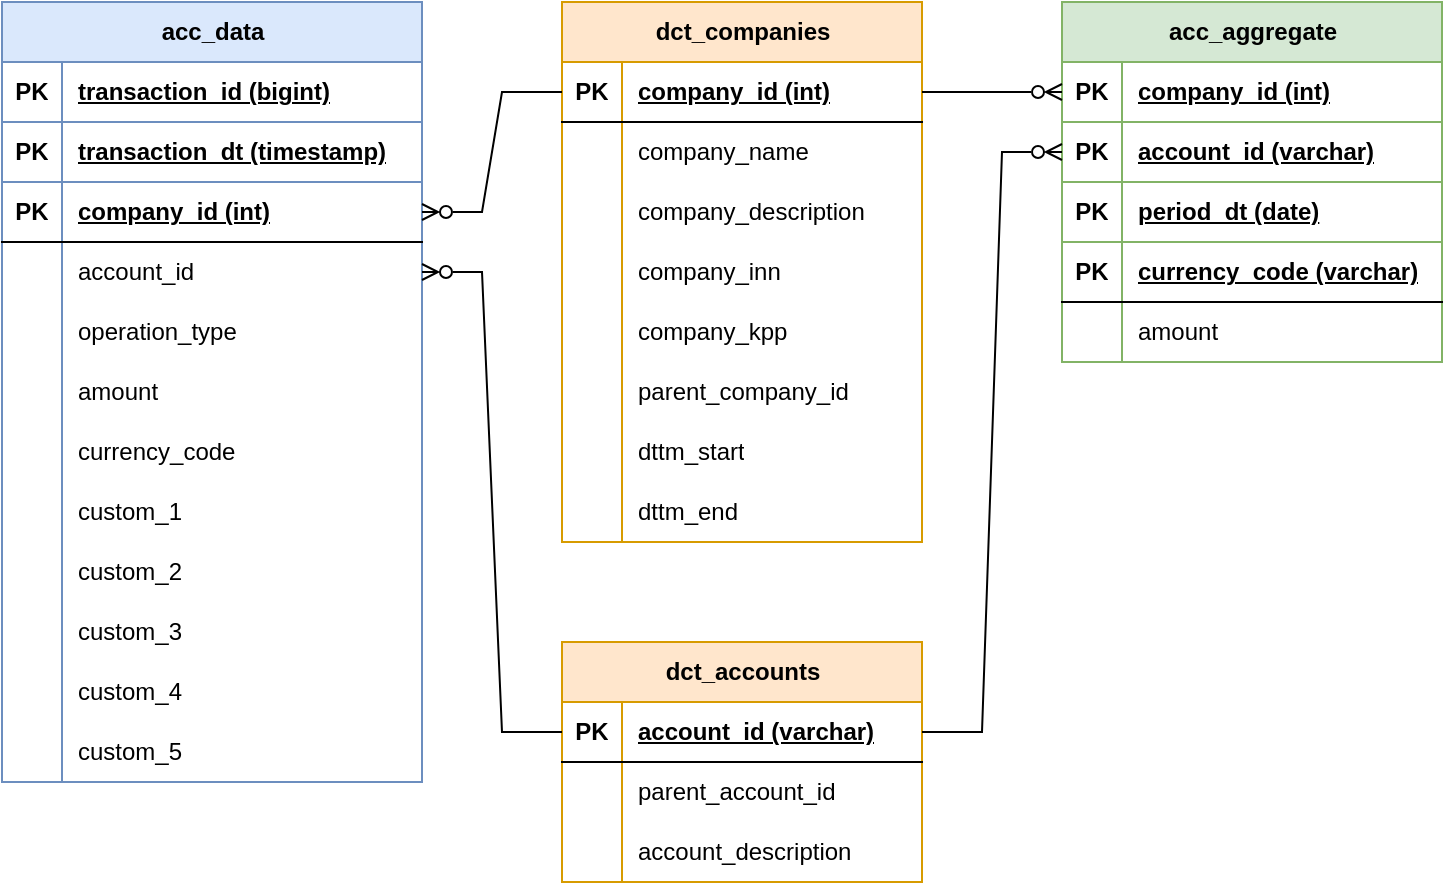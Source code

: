 <mxfile version="22.1.2" type="device">
  <diagram name="Page-1" id="fPIB17gIqTnsilojCMLU">
    <mxGraphModel dx="1434" dy="842" grid="1" gridSize="10" guides="1" tooltips="1" connect="1" arrows="1" fold="1" page="1" pageScale="1" pageWidth="850" pageHeight="1100" math="0" shadow="0">
      <root>
        <mxCell id="0" />
        <mxCell id="1" parent="0" />
        <mxCell id="TmbHdlE949UfMgDVK-YK-1" value="dct_accounts" style="shape=table;startSize=30;container=1;collapsible=1;childLayout=tableLayout;fixedRows=1;rowLines=0;fontStyle=1;align=center;resizeLast=1;html=1;fillColor=#ffe6cc;strokeColor=#d79b00;" vertex="1" parent="1">
          <mxGeometry x="360" y="480" width="180" height="120" as="geometry" />
        </mxCell>
        <mxCell id="TmbHdlE949UfMgDVK-YK-2" value="" style="shape=tableRow;horizontal=0;startSize=0;swimlaneHead=0;swimlaneBody=0;fillColor=none;collapsible=0;dropTarget=0;points=[[0,0.5],[1,0.5]];portConstraint=eastwest;top=0;left=0;right=0;bottom=1;" vertex="1" parent="TmbHdlE949UfMgDVK-YK-1">
          <mxGeometry y="30" width="180" height="30" as="geometry" />
        </mxCell>
        <mxCell id="TmbHdlE949UfMgDVK-YK-3" value="PK" style="shape=partialRectangle;connectable=0;fillColor=none;top=0;left=0;bottom=0;right=0;fontStyle=1;overflow=hidden;whiteSpace=wrap;html=1;" vertex="1" parent="TmbHdlE949UfMgDVK-YK-2">
          <mxGeometry width="30" height="30" as="geometry">
            <mxRectangle width="30" height="30" as="alternateBounds" />
          </mxGeometry>
        </mxCell>
        <mxCell id="TmbHdlE949UfMgDVK-YK-4" value="account_id (varchar)" style="shape=partialRectangle;connectable=0;fillColor=none;top=0;left=0;bottom=0;right=0;align=left;spacingLeft=6;fontStyle=5;overflow=hidden;whiteSpace=wrap;html=1;" vertex="1" parent="TmbHdlE949UfMgDVK-YK-2">
          <mxGeometry x="30" width="150" height="30" as="geometry">
            <mxRectangle width="150" height="30" as="alternateBounds" />
          </mxGeometry>
        </mxCell>
        <mxCell id="TmbHdlE949UfMgDVK-YK-5" value="" style="shape=tableRow;horizontal=0;startSize=0;swimlaneHead=0;swimlaneBody=0;fillColor=none;collapsible=0;dropTarget=0;points=[[0,0.5],[1,0.5]];portConstraint=eastwest;top=0;left=0;right=0;bottom=0;" vertex="1" parent="TmbHdlE949UfMgDVK-YK-1">
          <mxGeometry y="60" width="180" height="30" as="geometry" />
        </mxCell>
        <mxCell id="TmbHdlE949UfMgDVK-YK-6" value="" style="shape=partialRectangle;connectable=0;fillColor=none;top=0;left=0;bottom=0;right=0;editable=1;overflow=hidden;whiteSpace=wrap;html=1;" vertex="1" parent="TmbHdlE949UfMgDVK-YK-5">
          <mxGeometry width="30" height="30" as="geometry">
            <mxRectangle width="30" height="30" as="alternateBounds" />
          </mxGeometry>
        </mxCell>
        <mxCell id="TmbHdlE949UfMgDVK-YK-7" value="parent_account_id" style="shape=partialRectangle;connectable=0;fillColor=none;top=0;left=0;bottom=0;right=0;align=left;spacingLeft=6;overflow=hidden;whiteSpace=wrap;html=1;" vertex="1" parent="TmbHdlE949UfMgDVK-YK-5">
          <mxGeometry x="30" width="150" height="30" as="geometry">
            <mxRectangle width="150" height="30" as="alternateBounds" />
          </mxGeometry>
        </mxCell>
        <mxCell id="TmbHdlE949UfMgDVK-YK-8" value="" style="shape=tableRow;horizontal=0;startSize=0;swimlaneHead=0;swimlaneBody=0;fillColor=none;collapsible=0;dropTarget=0;points=[[0,0.5],[1,0.5]];portConstraint=eastwest;top=0;left=0;right=0;bottom=0;" vertex="1" parent="TmbHdlE949UfMgDVK-YK-1">
          <mxGeometry y="90" width="180" height="30" as="geometry" />
        </mxCell>
        <mxCell id="TmbHdlE949UfMgDVK-YK-9" value="" style="shape=partialRectangle;connectable=0;fillColor=none;top=0;left=0;bottom=0;right=0;editable=1;overflow=hidden;whiteSpace=wrap;html=1;" vertex="1" parent="TmbHdlE949UfMgDVK-YK-8">
          <mxGeometry width="30" height="30" as="geometry">
            <mxRectangle width="30" height="30" as="alternateBounds" />
          </mxGeometry>
        </mxCell>
        <mxCell id="TmbHdlE949UfMgDVK-YK-10" value="account_description" style="shape=partialRectangle;connectable=0;fillColor=none;top=0;left=0;bottom=0;right=0;align=left;spacingLeft=6;overflow=hidden;whiteSpace=wrap;html=1;" vertex="1" parent="TmbHdlE949UfMgDVK-YK-8">
          <mxGeometry x="30" width="150" height="30" as="geometry">
            <mxRectangle width="150" height="30" as="alternateBounds" />
          </mxGeometry>
        </mxCell>
        <mxCell id="TmbHdlE949UfMgDVK-YK-14" value="dct_companies" style="shape=table;startSize=30;container=1;collapsible=1;childLayout=tableLayout;fixedRows=1;rowLines=0;fontStyle=1;align=center;resizeLast=1;html=1;fillColor=#ffe6cc;strokeColor=#d79b00;" vertex="1" parent="1">
          <mxGeometry x="360" y="160" width="180" height="270" as="geometry" />
        </mxCell>
        <mxCell id="TmbHdlE949UfMgDVK-YK-15" value="" style="shape=tableRow;horizontal=0;startSize=0;swimlaneHead=0;swimlaneBody=0;fillColor=none;collapsible=0;dropTarget=0;points=[[0,0.5],[1,0.5]];portConstraint=eastwest;top=0;left=0;right=0;bottom=1;" vertex="1" parent="TmbHdlE949UfMgDVK-YK-14">
          <mxGeometry y="30" width="180" height="30" as="geometry" />
        </mxCell>
        <mxCell id="TmbHdlE949UfMgDVK-YK-16" value="PK" style="shape=partialRectangle;connectable=0;fillColor=none;top=0;left=0;bottom=0;right=0;fontStyle=1;overflow=hidden;whiteSpace=wrap;html=1;" vertex="1" parent="TmbHdlE949UfMgDVK-YK-15">
          <mxGeometry width="30" height="30" as="geometry">
            <mxRectangle width="30" height="30" as="alternateBounds" />
          </mxGeometry>
        </mxCell>
        <mxCell id="TmbHdlE949UfMgDVK-YK-17" value="company_id (int)" style="shape=partialRectangle;connectable=0;fillColor=none;top=0;left=0;bottom=0;right=0;align=left;spacingLeft=6;fontStyle=5;overflow=hidden;whiteSpace=wrap;html=1;" vertex="1" parent="TmbHdlE949UfMgDVK-YK-15">
          <mxGeometry x="30" width="150" height="30" as="geometry">
            <mxRectangle width="150" height="30" as="alternateBounds" />
          </mxGeometry>
        </mxCell>
        <mxCell id="TmbHdlE949UfMgDVK-YK-18" value="" style="shape=tableRow;horizontal=0;startSize=0;swimlaneHead=0;swimlaneBody=0;fillColor=none;collapsible=0;dropTarget=0;points=[[0,0.5],[1,0.5]];portConstraint=eastwest;top=0;left=0;right=0;bottom=0;" vertex="1" parent="TmbHdlE949UfMgDVK-YK-14">
          <mxGeometry y="60" width="180" height="30" as="geometry" />
        </mxCell>
        <mxCell id="TmbHdlE949UfMgDVK-YK-19" value="" style="shape=partialRectangle;connectable=0;fillColor=none;top=0;left=0;bottom=0;right=0;editable=1;overflow=hidden;whiteSpace=wrap;html=1;" vertex="1" parent="TmbHdlE949UfMgDVK-YK-18">
          <mxGeometry width="30" height="30" as="geometry">
            <mxRectangle width="30" height="30" as="alternateBounds" />
          </mxGeometry>
        </mxCell>
        <mxCell id="TmbHdlE949UfMgDVK-YK-20" value="company_name" style="shape=partialRectangle;connectable=0;fillColor=none;top=0;left=0;bottom=0;right=0;align=left;spacingLeft=6;overflow=hidden;whiteSpace=wrap;html=1;" vertex="1" parent="TmbHdlE949UfMgDVK-YK-18">
          <mxGeometry x="30" width="150" height="30" as="geometry">
            <mxRectangle width="150" height="30" as="alternateBounds" />
          </mxGeometry>
        </mxCell>
        <mxCell id="TmbHdlE949UfMgDVK-YK-21" value="" style="shape=tableRow;horizontal=0;startSize=0;swimlaneHead=0;swimlaneBody=0;fillColor=none;collapsible=0;dropTarget=0;points=[[0,0.5],[1,0.5]];portConstraint=eastwest;top=0;left=0;right=0;bottom=0;" vertex="1" parent="TmbHdlE949UfMgDVK-YK-14">
          <mxGeometry y="90" width="180" height="30" as="geometry" />
        </mxCell>
        <mxCell id="TmbHdlE949UfMgDVK-YK-22" value="" style="shape=partialRectangle;connectable=0;fillColor=none;top=0;left=0;bottom=0;right=0;editable=1;overflow=hidden;whiteSpace=wrap;html=1;" vertex="1" parent="TmbHdlE949UfMgDVK-YK-21">
          <mxGeometry width="30" height="30" as="geometry">
            <mxRectangle width="30" height="30" as="alternateBounds" />
          </mxGeometry>
        </mxCell>
        <mxCell id="TmbHdlE949UfMgDVK-YK-23" value="company_description" style="shape=partialRectangle;connectable=0;fillColor=none;top=0;left=0;bottom=0;right=0;align=left;spacingLeft=6;overflow=hidden;whiteSpace=wrap;html=1;" vertex="1" parent="TmbHdlE949UfMgDVK-YK-21">
          <mxGeometry x="30" width="150" height="30" as="geometry">
            <mxRectangle width="150" height="30" as="alternateBounds" />
          </mxGeometry>
        </mxCell>
        <mxCell id="TmbHdlE949UfMgDVK-YK-24" value="" style="shape=tableRow;horizontal=0;startSize=0;swimlaneHead=0;swimlaneBody=0;fillColor=none;collapsible=0;dropTarget=0;points=[[0,0.5],[1,0.5]];portConstraint=eastwest;top=0;left=0;right=0;bottom=0;" vertex="1" parent="TmbHdlE949UfMgDVK-YK-14">
          <mxGeometry y="120" width="180" height="30" as="geometry" />
        </mxCell>
        <mxCell id="TmbHdlE949UfMgDVK-YK-25" value="" style="shape=partialRectangle;connectable=0;fillColor=none;top=0;left=0;bottom=0;right=0;editable=1;overflow=hidden;whiteSpace=wrap;html=1;" vertex="1" parent="TmbHdlE949UfMgDVK-YK-24">
          <mxGeometry width="30" height="30" as="geometry">
            <mxRectangle width="30" height="30" as="alternateBounds" />
          </mxGeometry>
        </mxCell>
        <mxCell id="TmbHdlE949UfMgDVK-YK-26" value="company_inn" style="shape=partialRectangle;connectable=0;fillColor=none;top=0;left=0;bottom=0;right=0;align=left;spacingLeft=6;overflow=hidden;whiteSpace=wrap;html=1;" vertex="1" parent="TmbHdlE949UfMgDVK-YK-24">
          <mxGeometry x="30" width="150" height="30" as="geometry">
            <mxRectangle width="150" height="30" as="alternateBounds" />
          </mxGeometry>
        </mxCell>
        <mxCell id="TmbHdlE949UfMgDVK-YK-27" value="" style="shape=tableRow;horizontal=0;startSize=0;swimlaneHead=0;swimlaneBody=0;fillColor=none;collapsible=0;dropTarget=0;points=[[0,0.5],[1,0.5]];portConstraint=eastwest;top=0;left=0;right=0;bottom=0;" vertex="1" parent="TmbHdlE949UfMgDVK-YK-14">
          <mxGeometry y="150" width="180" height="30" as="geometry" />
        </mxCell>
        <mxCell id="TmbHdlE949UfMgDVK-YK-28" value="" style="shape=partialRectangle;connectable=0;fillColor=none;top=0;left=0;bottom=0;right=0;editable=1;overflow=hidden;whiteSpace=wrap;html=1;" vertex="1" parent="TmbHdlE949UfMgDVK-YK-27">
          <mxGeometry width="30" height="30" as="geometry">
            <mxRectangle width="30" height="30" as="alternateBounds" />
          </mxGeometry>
        </mxCell>
        <mxCell id="TmbHdlE949UfMgDVK-YK-29" value="company_kpp" style="shape=partialRectangle;connectable=0;fillColor=none;top=0;left=0;bottom=0;right=0;align=left;spacingLeft=6;overflow=hidden;whiteSpace=wrap;html=1;" vertex="1" parent="TmbHdlE949UfMgDVK-YK-27">
          <mxGeometry x="30" width="150" height="30" as="geometry">
            <mxRectangle width="150" height="30" as="alternateBounds" />
          </mxGeometry>
        </mxCell>
        <mxCell id="TmbHdlE949UfMgDVK-YK-30" value="" style="shape=tableRow;horizontal=0;startSize=0;swimlaneHead=0;swimlaneBody=0;fillColor=none;collapsible=0;dropTarget=0;points=[[0,0.5],[1,0.5]];portConstraint=eastwest;top=0;left=0;right=0;bottom=0;" vertex="1" parent="TmbHdlE949UfMgDVK-YK-14">
          <mxGeometry y="180" width="180" height="30" as="geometry" />
        </mxCell>
        <mxCell id="TmbHdlE949UfMgDVK-YK-31" value="" style="shape=partialRectangle;connectable=0;fillColor=none;top=0;left=0;bottom=0;right=0;editable=1;overflow=hidden;whiteSpace=wrap;html=1;" vertex="1" parent="TmbHdlE949UfMgDVK-YK-30">
          <mxGeometry width="30" height="30" as="geometry">
            <mxRectangle width="30" height="30" as="alternateBounds" />
          </mxGeometry>
        </mxCell>
        <mxCell id="TmbHdlE949UfMgDVK-YK-32" value="parent_company_id" style="shape=partialRectangle;connectable=0;fillColor=none;top=0;left=0;bottom=0;right=0;align=left;spacingLeft=6;overflow=hidden;whiteSpace=wrap;html=1;" vertex="1" parent="TmbHdlE949UfMgDVK-YK-30">
          <mxGeometry x="30" width="150" height="30" as="geometry">
            <mxRectangle width="150" height="30" as="alternateBounds" />
          </mxGeometry>
        </mxCell>
        <mxCell id="TmbHdlE949UfMgDVK-YK-33" value="" style="shape=tableRow;horizontal=0;startSize=0;swimlaneHead=0;swimlaneBody=0;fillColor=none;collapsible=0;dropTarget=0;points=[[0,0.5],[1,0.5]];portConstraint=eastwest;top=0;left=0;right=0;bottom=0;" vertex="1" parent="TmbHdlE949UfMgDVK-YK-14">
          <mxGeometry y="210" width="180" height="30" as="geometry" />
        </mxCell>
        <mxCell id="TmbHdlE949UfMgDVK-YK-34" value="" style="shape=partialRectangle;connectable=0;fillColor=none;top=0;left=0;bottom=0;right=0;editable=1;overflow=hidden;whiteSpace=wrap;html=1;" vertex="1" parent="TmbHdlE949UfMgDVK-YK-33">
          <mxGeometry width="30" height="30" as="geometry">
            <mxRectangle width="30" height="30" as="alternateBounds" />
          </mxGeometry>
        </mxCell>
        <mxCell id="TmbHdlE949UfMgDVK-YK-35" value="dttm_start" style="shape=partialRectangle;connectable=0;fillColor=none;top=0;left=0;bottom=0;right=0;align=left;spacingLeft=6;overflow=hidden;whiteSpace=wrap;html=1;" vertex="1" parent="TmbHdlE949UfMgDVK-YK-33">
          <mxGeometry x="30" width="150" height="30" as="geometry">
            <mxRectangle width="150" height="30" as="alternateBounds" />
          </mxGeometry>
        </mxCell>
        <mxCell id="TmbHdlE949UfMgDVK-YK-36" value="" style="shape=tableRow;horizontal=0;startSize=0;swimlaneHead=0;swimlaneBody=0;fillColor=none;collapsible=0;dropTarget=0;points=[[0,0.5],[1,0.5]];portConstraint=eastwest;top=0;left=0;right=0;bottom=0;" vertex="1" parent="TmbHdlE949UfMgDVK-YK-14">
          <mxGeometry y="240" width="180" height="30" as="geometry" />
        </mxCell>
        <mxCell id="TmbHdlE949UfMgDVK-YK-37" value="" style="shape=partialRectangle;connectable=0;fillColor=none;top=0;left=0;bottom=0;right=0;editable=1;overflow=hidden;whiteSpace=wrap;html=1;" vertex="1" parent="TmbHdlE949UfMgDVK-YK-36">
          <mxGeometry width="30" height="30" as="geometry">
            <mxRectangle width="30" height="30" as="alternateBounds" />
          </mxGeometry>
        </mxCell>
        <mxCell id="TmbHdlE949UfMgDVK-YK-38" value="dttm_end" style="shape=partialRectangle;connectable=0;fillColor=none;top=0;left=0;bottom=0;right=0;align=left;spacingLeft=6;overflow=hidden;whiteSpace=wrap;html=1;" vertex="1" parent="TmbHdlE949UfMgDVK-YK-36">
          <mxGeometry x="30" width="150" height="30" as="geometry">
            <mxRectangle width="150" height="30" as="alternateBounds" />
          </mxGeometry>
        </mxCell>
        <mxCell id="TmbHdlE949UfMgDVK-YK-39" value="acc_data" style="shape=table;startSize=30;container=1;collapsible=1;childLayout=tableLayout;fixedRows=1;rowLines=0;fontStyle=1;align=center;resizeLast=1;html=1;fillColor=#dae8fc;strokeColor=#6c8ebf;" vertex="1" parent="1">
          <mxGeometry x="80" y="160" width="210" height="390" as="geometry">
            <mxRectangle x="410" y="230" width="90" height="30" as="alternateBounds" />
          </mxGeometry>
        </mxCell>
        <mxCell id="TmbHdlE949UfMgDVK-YK-118" style="shape=tableRow;horizontal=0;startSize=0;swimlaneHead=0;swimlaneBody=0;fillColor=none;collapsible=0;dropTarget=0;points=[[0,0.5],[1,0.5]];portConstraint=eastwest;top=0;left=0;right=0;bottom=1;strokeColor=inherit;swimlaneLine=1;" vertex="1" parent="TmbHdlE949UfMgDVK-YK-39">
          <mxGeometry y="30" width="210" height="30" as="geometry" />
        </mxCell>
        <mxCell id="TmbHdlE949UfMgDVK-YK-119" value="PK" style="shape=partialRectangle;connectable=0;fillColor=none;top=0;left=0;bottom=0;right=0;fontStyle=1;overflow=hidden;whiteSpace=wrap;html=1;" vertex="1" parent="TmbHdlE949UfMgDVK-YK-118">
          <mxGeometry width="30" height="30" as="geometry">
            <mxRectangle width="30" height="30" as="alternateBounds" />
          </mxGeometry>
        </mxCell>
        <mxCell id="TmbHdlE949UfMgDVK-YK-120" value="transaction_id (bigint)" style="shape=partialRectangle;connectable=0;fillColor=none;top=0;left=0;bottom=0;right=0;align=left;spacingLeft=6;fontStyle=5;overflow=hidden;whiteSpace=wrap;html=1;" vertex="1" parent="TmbHdlE949UfMgDVK-YK-118">
          <mxGeometry x="30" width="180" height="30" as="geometry">
            <mxRectangle width="180" height="30" as="alternateBounds" />
          </mxGeometry>
        </mxCell>
        <mxCell id="TmbHdlE949UfMgDVK-YK-121" style="shape=tableRow;horizontal=0;startSize=0;swimlaneHead=0;swimlaneBody=0;fillColor=none;collapsible=0;dropTarget=0;points=[[0,0.5],[1,0.5]];portConstraint=eastwest;top=0;left=0;right=0;bottom=1;strokeColor=inherit;rounded=0;" vertex="1" parent="TmbHdlE949UfMgDVK-YK-39">
          <mxGeometry y="60" width="210" height="30" as="geometry" />
        </mxCell>
        <mxCell id="TmbHdlE949UfMgDVK-YK-122" value="PK" style="shape=partialRectangle;connectable=0;fillColor=none;top=0;left=0;bottom=0;right=0;fontStyle=1;overflow=hidden;whiteSpace=wrap;html=1;" vertex="1" parent="TmbHdlE949UfMgDVK-YK-121">
          <mxGeometry width="30" height="30" as="geometry">
            <mxRectangle width="30" height="30" as="alternateBounds" />
          </mxGeometry>
        </mxCell>
        <mxCell id="TmbHdlE949UfMgDVK-YK-123" value="transaction_dt (timestamp)" style="shape=partialRectangle;connectable=0;fillColor=none;top=0;left=0;bottom=0;right=0;align=left;spacingLeft=6;fontStyle=5;overflow=hidden;whiteSpace=wrap;html=1;" vertex="1" parent="TmbHdlE949UfMgDVK-YK-121">
          <mxGeometry x="30" width="180" height="30" as="geometry">
            <mxRectangle width="180" height="30" as="alternateBounds" />
          </mxGeometry>
        </mxCell>
        <mxCell id="TmbHdlE949UfMgDVK-YK-40" value="" style="shape=tableRow;horizontal=0;startSize=0;swimlaneHead=0;swimlaneBody=0;fillColor=none;collapsible=0;dropTarget=0;points=[[0,0.5],[1,0.5]];portConstraint=eastwest;top=0;left=0;right=0;bottom=1;" vertex="1" parent="TmbHdlE949UfMgDVK-YK-39">
          <mxGeometry y="90" width="210" height="30" as="geometry" />
        </mxCell>
        <mxCell id="TmbHdlE949UfMgDVK-YK-41" value="PK" style="shape=partialRectangle;connectable=0;fillColor=none;top=0;left=0;bottom=0;right=0;fontStyle=1;overflow=hidden;whiteSpace=wrap;html=1;" vertex="1" parent="TmbHdlE949UfMgDVK-YK-40">
          <mxGeometry width="30" height="30" as="geometry">
            <mxRectangle width="30" height="30" as="alternateBounds" />
          </mxGeometry>
        </mxCell>
        <mxCell id="TmbHdlE949UfMgDVK-YK-42" value="company_id (int)" style="shape=partialRectangle;connectable=0;fillColor=none;top=0;left=0;bottom=0;right=0;align=left;spacingLeft=6;fontStyle=5;overflow=hidden;whiteSpace=wrap;html=1;" vertex="1" parent="TmbHdlE949UfMgDVK-YK-40">
          <mxGeometry x="30" width="180" height="30" as="geometry">
            <mxRectangle width="180" height="30" as="alternateBounds" />
          </mxGeometry>
        </mxCell>
        <mxCell id="TmbHdlE949UfMgDVK-YK-43" value="" style="shape=tableRow;horizontal=0;startSize=0;swimlaneHead=0;swimlaneBody=0;fillColor=none;collapsible=0;dropTarget=0;points=[[0,0.5],[1,0.5]];portConstraint=eastwest;top=0;left=0;right=0;bottom=0;" vertex="1" parent="TmbHdlE949UfMgDVK-YK-39">
          <mxGeometry y="120" width="210" height="30" as="geometry" />
        </mxCell>
        <mxCell id="TmbHdlE949UfMgDVK-YK-44" value="" style="shape=partialRectangle;connectable=0;fillColor=none;top=0;left=0;bottom=0;right=0;editable=1;overflow=hidden;whiteSpace=wrap;html=1;" vertex="1" parent="TmbHdlE949UfMgDVK-YK-43">
          <mxGeometry width="30" height="30" as="geometry">
            <mxRectangle width="30" height="30" as="alternateBounds" />
          </mxGeometry>
        </mxCell>
        <mxCell id="TmbHdlE949UfMgDVK-YK-45" value="account_id" style="shape=partialRectangle;connectable=0;fillColor=none;top=0;left=0;bottom=0;right=0;align=left;spacingLeft=6;overflow=hidden;whiteSpace=wrap;html=1;" vertex="1" parent="TmbHdlE949UfMgDVK-YK-43">
          <mxGeometry x="30" width="180" height="30" as="geometry">
            <mxRectangle width="180" height="30" as="alternateBounds" />
          </mxGeometry>
        </mxCell>
        <mxCell id="TmbHdlE949UfMgDVK-YK-46" value="" style="shape=tableRow;horizontal=0;startSize=0;swimlaneHead=0;swimlaneBody=0;fillColor=none;collapsible=0;dropTarget=0;points=[[0,0.5],[1,0.5]];portConstraint=eastwest;top=0;left=0;right=0;bottom=0;" vertex="1" parent="TmbHdlE949UfMgDVK-YK-39">
          <mxGeometry y="150" width="210" height="30" as="geometry" />
        </mxCell>
        <mxCell id="TmbHdlE949UfMgDVK-YK-47" value="" style="shape=partialRectangle;connectable=0;fillColor=none;top=0;left=0;bottom=0;right=0;editable=1;overflow=hidden;whiteSpace=wrap;html=1;" vertex="1" parent="TmbHdlE949UfMgDVK-YK-46">
          <mxGeometry width="30" height="30" as="geometry">
            <mxRectangle width="30" height="30" as="alternateBounds" />
          </mxGeometry>
        </mxCell>
        <mxCell id="TmbHdlE949UfMgDVK-YK-48" value="operation_type" style="shape=partialRectangle;connectable=0;fillColor=none;top=0;left=0;bottom=0;right=0;align=left;spacingLeft=6;overflow=hidden;whiteSpace=wrap;html=1;" vertex="1" parent="TmbHdlE949UfMgDVK-YK-46">
          <mxGeometry x="30" width="180" height="30" as="geometry">
            <mxRectangle width="180" height="30" as="alternateBounds" />
          </mxGeometry>
        </mxCell>
        <mxCell id="TmbHdlE949UfMgDVK-YK-49" value="" style="shape=tableRow;horizontal=0;startSize=0;swimlaneHead=0;swimlaneBody=0;fillColor=none;collapsible=0;dropTarget=0;points=[[0,0.5],[1,0.5]];portConstraint=eastwest;top=0;left=0;right=0;bottom=0;" vertex="1" parent="TmbHdlE949UfMgDVK-YK-39">
          <mxGeometry y="180" width="210" height="30" as="geometry" />
        </mxCell>
        <mxCell id="TmbHdlE949UfMgDVK-YK-50" value="" style="shape=partialRectangle;connectable=0;fillColor=none;top=0;left=0;bottom=0;right=0;editable=1;overflow=hidden;whiteSpace=wrap;html=1;" vertex="1" parent="TmbHdlE949UfMgDVK-YK-49">
          <mxGeometry width="30" height="30" as="geometry">
            <mxRectangle width="30" height="30" as="alternateBounds" />
          </mxGeometry>
        </mxCell>
        <mxCell id="TmbHdlE949UfMgDVK-YK-51" value="amount" style="shape=partialRectangle;connectable=0;fillColor=none;top=0;left=0;bottom=0;right=0;align=left;spacingLeft=6;overflow=hidden;whiteSpace=wrap;html=1;" vertex="1" parent="TmbHdlE949UfMgDVK-YK-49">
          <mxGeometry x="30" width="180" height="30" as="geometry">
            <mxRectangle width="180" height="30" as="alternateBounds" />
          </mxGeometry>
        </mxCell>
        <mxCell id="TmbHdlE949UfMgDVK-YK-52" value="" style="shape=tableRow;horizontal=0;startSize=0;swimlaneHead=0;swimlaneBody=0;fillColor=none;collapsible=0;dropTarget=0;points=[[0,0.5],[1,0.5]];portConstraint=eastwest;top=0;left=0;right=0;bottom=0;" vertex="1" parent="TmbHdlE949UfMgDVK-YK-39">
          <mxGeometry y="210" width="210" height="30" as="geometry" />
        </mxCell>
        <mxCell id="TmbHdlE949UfMgDVK-YK-53" value="" style="shape=partialRectangle;connectable=0;fillColor=none;top=0;left=0;bottom=0;right=0;editable=1;overflow=hidden;whiteSpace=wrap;html=1;" vertex="1" parent="TmbHdlE949UfMgDVK-YK-52">
          <mxGeometry width="30" height="30" as="geometry">
            <mxRectangle width="30" height="30" as="alternateBounds" />
          </mxGeometry>
        </mxCell>
        <mxCell id="TmbHdlE949UfMgDVK-YK-54" value="currency_code" style="shape=partialRectangle;connectable=0;fillColor=none;top=0;left=0;bottom=0;right=0;align=left;spacingLeft=6;overflow=hidden;whiteSpace=wrap;html=1;" vertex="1" parent="TmbHdlE949UfMgDVK-YK-52">
          <mxGeometry x="30" width="180" height="30" as="geometry">
            <mxRectangle width="180" height="30" as="alternateBounds" />
          </mxGeometry>
        </mxCell>
        <mxCell id="TmbHdlE949UfMgDVK-YK-55" value="" style="shape=tableRow;horizontal=0;startSize=0;swimlaneHead=0;swimlaneBody=0;fillColor=none;collapsible=0;dropTarget=0;points=[[0,0.5],[1,0.5]];portConstraint=eastwest;top=0;left=0;right=0;bottom=0;" vertex="1" parent="TmbHdlE949UfMgDVK-YK-39">
          <mxGeometry y="240" width="210" height="30" as="geometry" />
        </mxCell>
        <mxCell id="TmbHdlE949UfMgDVK-YK-56" value="" style="shape=partialRectangle;connectable=0;fillColor=none;top=0;left=0;bottom=0;right=0;editable=1;overflow=hidden;whiteSpace=wrap;html=1;" vertex="1" parent="TmbHdlE949UfMgDVK-YK-55">
          <mxGeometry width="30" height="30" as="geometry">
            <mxRectangle width="30" height="30" as="alternateBounds" />
          </mxGeometry>
        </mxCell>
        <mxCell id="TmbHdlE949UfMgDVK-YK-57" value="custom_1" style="shape=partialRectangle;connectable=0;fillColor=none;top=0;left=0;bottom=0;right=0;align=left;spacingLeft=6;overflow=hidden;whiteSpace=wrap;html=1;" vertex="1" parent="TmbHdlE949UfMgDVK-YK-55">
          <mxGeometry x="30" width="180" height="30" as="geometry">
            <mxRectangle width="180" height="30" as="alternateBounds" />
          </mxGeometry>
        </mxCell>
        <mxCell id="TmbHdlE949UfMgDVK-YK-58" value="" style="shape=tableRow;horizontal=0;startSize=0;swimlaneHead=0;swimlaneBody=0;fillColor=none;collapsible=0;dropTarget=0;points=[[0,0.5],[1,0.5]];portConstraint=eastwest;top=0;left=0;right=0;bottom=0;" vertex="1" parent="TmbHdlE949UfMgDVK-YK-39">
          <mxGeometry y="270" width="210" height="30" as="geometry" />
        </mxCell>
        <mxCell id="TmbHdlE949UfMgDVK-YK-59" value="" style="shape=partialRectangle;connectable=0;fillColor=none;top=0;left=0;bottom=0;right=0;editable=1;overflow=hidden;whiteSpace=wrap;html=1;" vertex="1" parent="TmbHdlE949UfMgDVK-YK-58">
          <mxGeometry width="30" height="30" as="geometry">
            <mxRectangle width="30" height="30" as="alternateBounds" />
          </mxGeometry>
        </mxCell>
        <mxCell id="TmbHdlE949UfMgDVK-YK-60" value="custom_2" style="shape=partialRectangle;connectable=0;fillColor=none;top=0;left=0;bottom=0;right=0;align=left;spacingLeft=6;overflow=hidden;whiteSpace=wrap;html=1;" vertex="1" parent="TmbHdlE949UfMgDVK-YK-58">
          <mxGeometry x="30" width="180" height="30" as="geometry">
            <mxRectangle width="180" height="30" as="alternateBounds" />
          </mxGeometry>
        </mxCell>
        <mxCell id="TmbHdlE949UfMgDVK-YK-61" value="" style="shape=tableRow;horizontal=0;startSize=0;swimlaneHead=0;swimlaneBody=0;fillColor=none;collapsible=0;dropTarget=0;points=[[0,0.5],[1,0.5]];portConstraint=eastwest;top=0;left=0;right=0;bottom=0;" vertex="1" parent="TmbHdlE949UfMgDVK-YK-39">
          <mxGeometry y="300" width="210" height="30" as="geometry" />
        </mxCell>
        <mxCell id="TmbHdlE949UfMgDVK-YK-62" value="" style="shape=partialRectangle;connectable=0;fillColor=none;top=0;left=0;bottom=0;right=0;editable=1;overflow=hidden;whiteSpace=wrap;html=1;" vertex="1" parent="TmbHdlE949UfMgDVK-YK-61">
          <mxGeometry width="30" height="30" as="geometry">
            <mxRectangle width="30" height="30" as="alternateBounds" />
          </mxGeometry>
        </mxCell>
        <mxCell id="TmbHdlE949UfMgDVK-YK-63" value="custom_3" style="shape=partialRectangle;connectable=0;fillColor=none;top=0;left=0;bottom=0;right=0;align=left;spacingLeft=6;overflow=hidden;whiteSpace=wrap;html=1;" vertex="1" parent="TmbHdlE949UfMgDVK-YK-61">
          <mxGeometry x="30" width="180" height="30" as="geometry">
            <mxRectangle width="180" height="30" as="alternateBounds" />
          </mxGeometry>
        </mxCell>
        <mxCell id="TmbHdlE949UfMgDVK-YK-124" value="" style="shape=tableRow;horizontal=0;startSize=0;swimlaneHead=0;swimlaneBody=0;fillColor=none;collapsible=0;dropTarget=0;points=[[0,0.5],[1,0.5]];portConstraint=eastwest;top=0;left=0;right=0;bottom=0;" vertex="1" parent="TmbHdlE949UfMgDVK-YK-39">
          <mxGeometry y="330" width="210" height="30" as="geometry" />
        </mxCell>
        <mxCell id="TmbHdlE949UfMgDVK-YK-125" value="" style="shape=partialRectangle;connectable=0;fillColor=none;top=0;left=0;bottom=0;right=0;editable=1;overflow=hidden;whiteSpace=wrap;html=1;" vertex="1" parent="TmbHdlE949UfMgDVK-YK-124">
          <mxGeometry width="30" height="30" as="geometry">
            <mxRectangle width="30" height="30" as="alternateBounds" />
          </mxGeometry>
        </mxCell>
        <mxCell id="TmbHdlE949UfMgDVK-YK-126" value="custom_4" style="shape=partialRectangle;connectable=0;fillColor=none;top=0;left=0;bottom=0;right=0;align=left;spacingLeft=6;overflow=hidden;whiteSpace=wrap;html=1;" vertex="1" parent="TmbHdlE949UfMgDVK-YK-124">
          <mxGeometry x="30" width="180" height="30" as="geometry">
            <mxRectangle width="180" height="30" as="alternateBounds" />
          </mxGeometry>
        </mxCell>
        <mxCell id="TmbHdlE949UfMgDVK-YK-127" value="" style="shape=tableRow;horizontal=0;startSize=0;swimlaneHead=0;swimlaneBody=0;fillColor=none;collapsible=0;dropTarget=0;points=[[0,0.5],[1,0.5]];portConstraint=eastwest;top=0;left=0;right=0;bottom=0;" vertex="1" parent="TmbHdlE949UfMgDVK-YK-39">
          <mxGeometry y="360" width="210" height="30" as="geometry" />
        </mxCell>
        <mxCell id="TmbHdlE949UfMgDVK-YK-128" value="" style="shape=partialRectangle;connectable=0;fillColor=none;top=0;left=0;bottom=0;right=0;editable=1;overflow=hidden;whiteSpace=wrap;html=1;" vertex="1" parent="TmbHdlE949UfMgDVK-YK-127">
          <mxGeometry width="30" height="30" as="geometry">
            <mxRectangle width="30" height="30" as="alternateBounds" />
          </mxGeometry>
        </mxCell>
        <mxCell id="TmbHdlE949UfMgDVK-YK-129" value="custom_5" style="shape=partialRectangle;connectable=0;fillColor=none;top=0;left=0;bottom=0;right=0;align=left;spacingLeft=6;overflow=hidden;whiteSpace=wrap;html=1;" vertex="1" parent="TmbHdlE949UfMgDVK-YK-127">
          <mxGeometry x="30" width="180" height="30" as="geometry">
            <mxRectangle width="180" height="30" as="alternateBounds" />
          </mxGeometry>
        </mxCell>
        <mxCell id="TmbHdlE949UfMgDVK-YK-130" value="" style="edgeStyle=entityRelationEdgeStyle;fontSize=12;html=1;endArrow=ERzeroToMany;rounded=0;endFill=0;" edge="1" parent="1" source="TmbHdlE949UfMgDVK-YK-2" target="TmbHdlE949UfMgDVK-YK-43">
          <mxGeometry width="100" height="100" relative="1" as="geometry">
            <mxPoint x="760" y="720" as="sourcePoint" />
            <mxPoint x="860" y="620" as="targetPoint" />
          </mxGeometry>
        </mxCell>
        <mxCell id="TmbHdlE949UfMgDVK-YK-131" value="" style="edgeStyle=entityRelationEdgeStyle;fontSize=12;html=1;endArrow=ERzeroToMany;rounded=0;endFill=0;" edge="1" parent="1" source="TmbHdlE949UfMgDVK-YK-15" target="TmbHdlE949UfMgDVK-YK-40">
          <mxGeometry width="100" height="100" relative="1" as="geometry">
            <mxPoint x="660" y="485" as="sourcePoint" />
            <mxPoint x="780" y="575" as="targetPoint" />
          </mxGeometry>
        </mxCell>
        <mxCell id="TmbHdlE949UfMgDVK-YK-132" value="acc_aggregate" style="shape=table;startSize=30;container=1;collapsible=1;childLayout=tableLayout;fixedRows=1;rowLines=0;fontStyle=1;align=center;resizeLast=1;html=1;fillColor=#d5e8d4;strokeColor=#82b366;" vertex="1" parent="1">
          <mxGeometry x="610" y="160" width="190" height="180" as="geometry">
            <mxRectangle x="410" y="230" width="90" height="30" as="alternateBounds" />
          </mxGeometry>
        </mxCell>
        <mxCell id="TmbHdlE949UfMgDVK-YK-133" style="shape=tableRow;horizontal=0;startSize=0;swimlaneHead=0;swimlaneBody=0;fillColor=none;collapsible=0;dropTarget=0;points=[[0,0.5],[1,0.5]];portConstraint=eastwest;top=0;left=0;right=0;bottom=1;strokeColor=inherit;swimlaneLine=1;" vertex="1" parent="TmbHdlE949UfMgDVK-YK-132">
          <mxGeometry y="30" width="190" height="30" as="geometry" />
        </mxCell>
        <mxCell id="TmbHdlE949UfMgDVK-YK-134" value="PK" style="shape=partialRectangle;connectable=0;fillColor=none;top=0;left=0;bottom=0;right=0;fontStyle=1;overflow=hidden;whiteSpace=wrap;html=1;" vertex="1" parent="TmbHdlE949UfMgDVK-YK-133">
          <mxGeometry width="30" height="30" as="geometry">
            <mxRectangle width="30" height="30" as="alternateBounds" />
          </mxGeometry>
        </mxCell>
        <mxCell id="TmbHdlE949UfMgDVK-YK-135" value="company_id (int)" style="shape=partialRectangle;connectable=0;fillColor=none;top=0;left=0;bottom=0;right=0;align=left;spacingLeft=6;fontStyle=5;overflow=hidden;whiteSpace=wrap;html=1;" vertex="1" parent="TmbHdlE949UfMgDVK-YK-133">
          <mxGeometry x="30" width="160" height="30" as="geometry">
            <mxRectangle width="160" height="30" as="alternateBounds" />
          </mxGeometry>
        </mxCell>
        <mxCell id="TmbHdlE949UfMgDVK-YK-169" style="shape=tableRow;horizontal=0;startSize=0;swimlaneHead=0;swimlaneBody=0;fillColor=none;collapsible=0;dropTarget=0;points=[[0,0.5],[1,0.5]];portConstraint=eastwest;top=0;left=0;right=0;bottom=1;strokeColor=inherit;rounded=0;" vertex="1" parent="TmbHdlE949UfMgDVK-YK-132">
          <mxGeometry y="60" width="190" height="30" as="geometry" />
        </mxCell>
        <mxCell id="TmbHdlE949UfMgDVK-YK-170" value="PK" style="shape=partialRectangle;connectable=0;fillColor=none;top=0;left=0;bottom=0;right=0;fontStyle=1;overflow=hidden;whiteSpace=wrap;html=1;" vertex="1" parent="TmbHdlE949UfMgDVK-YK-169">
          <mxGeometry width="30" height="30" as="geometry">
            <mxRectangle width="30" height="30" as="alternateBounds" />
          </mxGeometry>
        </mxCell>
        <mxCell id="TmbHdlE949UfMgDVK-YK-171" value="account_id (varchar)" style="shape=partialRectangle;connectable=0;fillColor=none;top=0;left=0;bottom=0;right=0;align=left;spacingLeft=6;fontStyle=5;overflow=hidden;whiteSpace=wrap;html=1;" vertex="1" parent="TmbHdlE949UfMgDVK-YK-169">
          <mxGeometry x="30" width="160" height="30" as="geometry">
            <mxRectangle width="160" height="30" as="alternateBounds" />
          </mxGeometry>
        </mxCell>
        <mxCell id="TmbHdlE949UfMgDVK-YK-136" style="shape=tableRow;horizontal=0;startSize=0;swimlaneHead=0;swimlaneBody=0;fillColor=none;collapsible=0;dropTarget=0;points=[[0,0.5],[1,0.5]];portConstraint=eastwest;top=0;left=0;right=0;bottom=1;strokeColor=inherit;rounded=0;" vertex="1" parent="TmbHdlE949UfMgDVK-YK-132">
          <mxGeometry y="90" width="190" height="30" as="geometry" />
        </mxCell>
        <mxCell id="TmbHdlE949UfMgDVK-YK-137" value="PK" style="shape=partialRectangle;connectable=0;fillColor=none;top=0;left=0;bottom=0;right=0;fontStyle=1;overflow=hidden;whiteSpace=wrap;html=1;" vertex="1" parent="TmbHdlE949UfMgDVK-YK-136">
          <mxGeometry width="30" height="30" as="geometry">
            <mxRectangle width="30" height="30" as="alternateBounds" />
          </mxGeometry>
        </mxCell>
        <mxCell id="TmbHdlE949UfMgDVK-YK-138" value="period_dt (date)" style="shape=partialRectangle;connectable=0;fillColor=none;top=0;left=0;bottom=0;right=0;align=left;spacingLeft=6;fontStyle=5;overflow=hidden;whiteSpace=wrap;html=1;" vertex="1" parent="TmbHdlE949UfMgDVK-YK-136">
          <mxGeometry x="30" width="160" height="30" as="geometry">
            <mxRectangle width="160" height="30" as="alternateBounds" />
          </mxGeometry>
        </mxCell>
        <mxCell id="TmbHdlE949UfMgDVK-YK-139" value="" style="shape=tableRow;horizontal=0;startSize=0;swimlaneHead=0;swimlaneBody=0;fillColor=none;collapsible=0;dropTarget=0;points=[[0,0.5],[1,0.5]];portConstraint=eastwest;top=0;left=0;right=0;bottom=1;" vertex="1" parent="TmbHdlE949UfMgDVK-YK-132">
          <mxGeometry y="120" width="190" height="30" as="geometry" />
        </mxCell>
        <mxCell id="TmbHdlE949UfMgDVK-YK-140" value="PK" style="shape=partialRectangle;connectable=0;fillColor=none;top=0;left=0;bottom=0;right=0;fontStyle=1;overflow=hidden;whiteSpace=wrap;html=1;" vertex="1" parent="TmbHdlE949UfMgDVK-YK-139">
          <mxGeometry width="30" height="30" as="geometry">
            <mxRectangle width="30" height="30" as="alternateBounds" />
          </mxGeometry>
        </mxCell>
        <mxCell id="TmbHdlE949UfMgDVK-YK-141" value="currency_code (varchar)" style="shape=partialRectangle;connectable=0;fillColor=none;top=0;left=0;bottom=0;right=0;align=left;spacingLeft=6;fontStyle=5;overflow=hidden;whiteSpace=wrap;html=1;" vertex="1" parent="TmbHdlE949UfMgDVK-YK-139">
          <mxGeometry x="30" width="160" height="30" as="geometry">
            <mxRectangle width="160" height="30" as="alternateBounds" />
          </mxGeometry>
        </mxCell>
        <mxCell id="TmbHdlE949UfMgDVK-YK-148" value="" style="shape=tableRow;horizontal=0;startSize=0;swimlaneHead=0;swimlaneBody=0;fillColor=none;collapsible=0;dropTarget=0;points=[[0,0.5],[1,0.5]];portConstraint=eastwest;top=0;left=0;right=0;bottom=0;" vertex="1" parent="TmbHdlE949UfMgDVK-YK-132">
          <mxGeometry y="150" width="190" height="30" as="geometry" />
        </mxCell>
        <mxCell id="TmbHdlE949UfMgDVK-YK-149" value="" style="shape=partialRectangle;connectable=0;fillColor=none;top=0;left=0;bottom=0;right=0;editable=1;overflow=hidden;whiteSpace=wrap;html=1;" vertex="1" parent="TmbHdlE949UfMgDVK-YK-148">
          <mxGeometry width="30" height="30" as="geometry">
            <mxRectangle width="30" height="30" as="alternateBounds" />
          </mxGeometry>
        </mxCell>
        <mxCell id="TmbHdlE949UfMgDVK-YK-150" value="amount" style="shape=partialRectangle;connectable=0;fillColor=none;top=0;left=0;bottom=0;right=0;align=left;spacingLeft=6;overflow=hidden;whiteSpace=wrap;html=1;" vertex="1" parent="TmbHdlE949UfMgDVK-YK-148">
          <mxGeometry x="30" width="160" height="30" as="geometry">
            <mxRectangle width="160" height="30" as="alternateBounds" />
          </mxGeometry>
        </mxCell>
        <mxCell id="TmbHdlE949UfMgDVK-YK-172" value="" style="edgeStyle=entityRelationEdgeStyle;fontSize=12;html=1;endArrow=ERzeroToMany;rounded=0;endFill=0;" edge="1" parent="1" source="TmbHdlE949UfMgDVK-YK-15" target="TmbHdlE949UfMgDVK-YK-133">
          <mxGeometry width="100" height="100" relative="1" as="geometry">
            <mxPoint x="370" y="215" as="sourcePoint" />
            <mxPoint x="300" y="275" as="targetPoint" />
          </mxGeometry>
        </mxCell>
        <mxCell id="TmbHdlE949UfMgDVK-YK-173" value="" style="edgeStyle=entityRelationEdgeStyle;fontSize=12;html=1;endArrow=ERzeroToMany;rounded=0;endFill=0;" edge="1" parent="1" source="TmbHdlE949UfMgDVK-YK-2" target="TmbHdlE949UfMgDVK-YK-169">
          <mxGeometry width="100" height="100" relative="1" as="geometry">
            <mxPoint x="550" y="215" as="sourcePoint" />
            <mxPoint x="620" y="215" as="targetPoint" />
          </mxGeometry>
        </mxCell>
      </root>
    </mxGraphModel>
  </diagram>
</mxfile>

